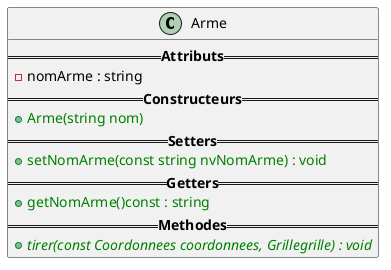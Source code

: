 @startuml
class Arme{
    ==<b>Attributs</b>==
        -nomArme : string
    ==<b>Constructeurs</b>==
        +<color:green>Arme(string nom)</color>
    ==<b>Setters</b>==
        +<color:green>setNomArme(const string nvNomArme) : void</color>
    ==<b>Getters</b>==
        +<color:green>getNomArme()const : string</color>
    ==<b>Methodes</b>==
        +<color:green>{abstract}tirer(const Coordonnees coordonnees, Grillegrille) : void</color>
}
@enduml
'08e26ae533a4d060389fc8e2298f1644  src/Arme.hpp
'80ce9ae79c2f8feb64ae5e8f054499d0  src/Arme.cpp
